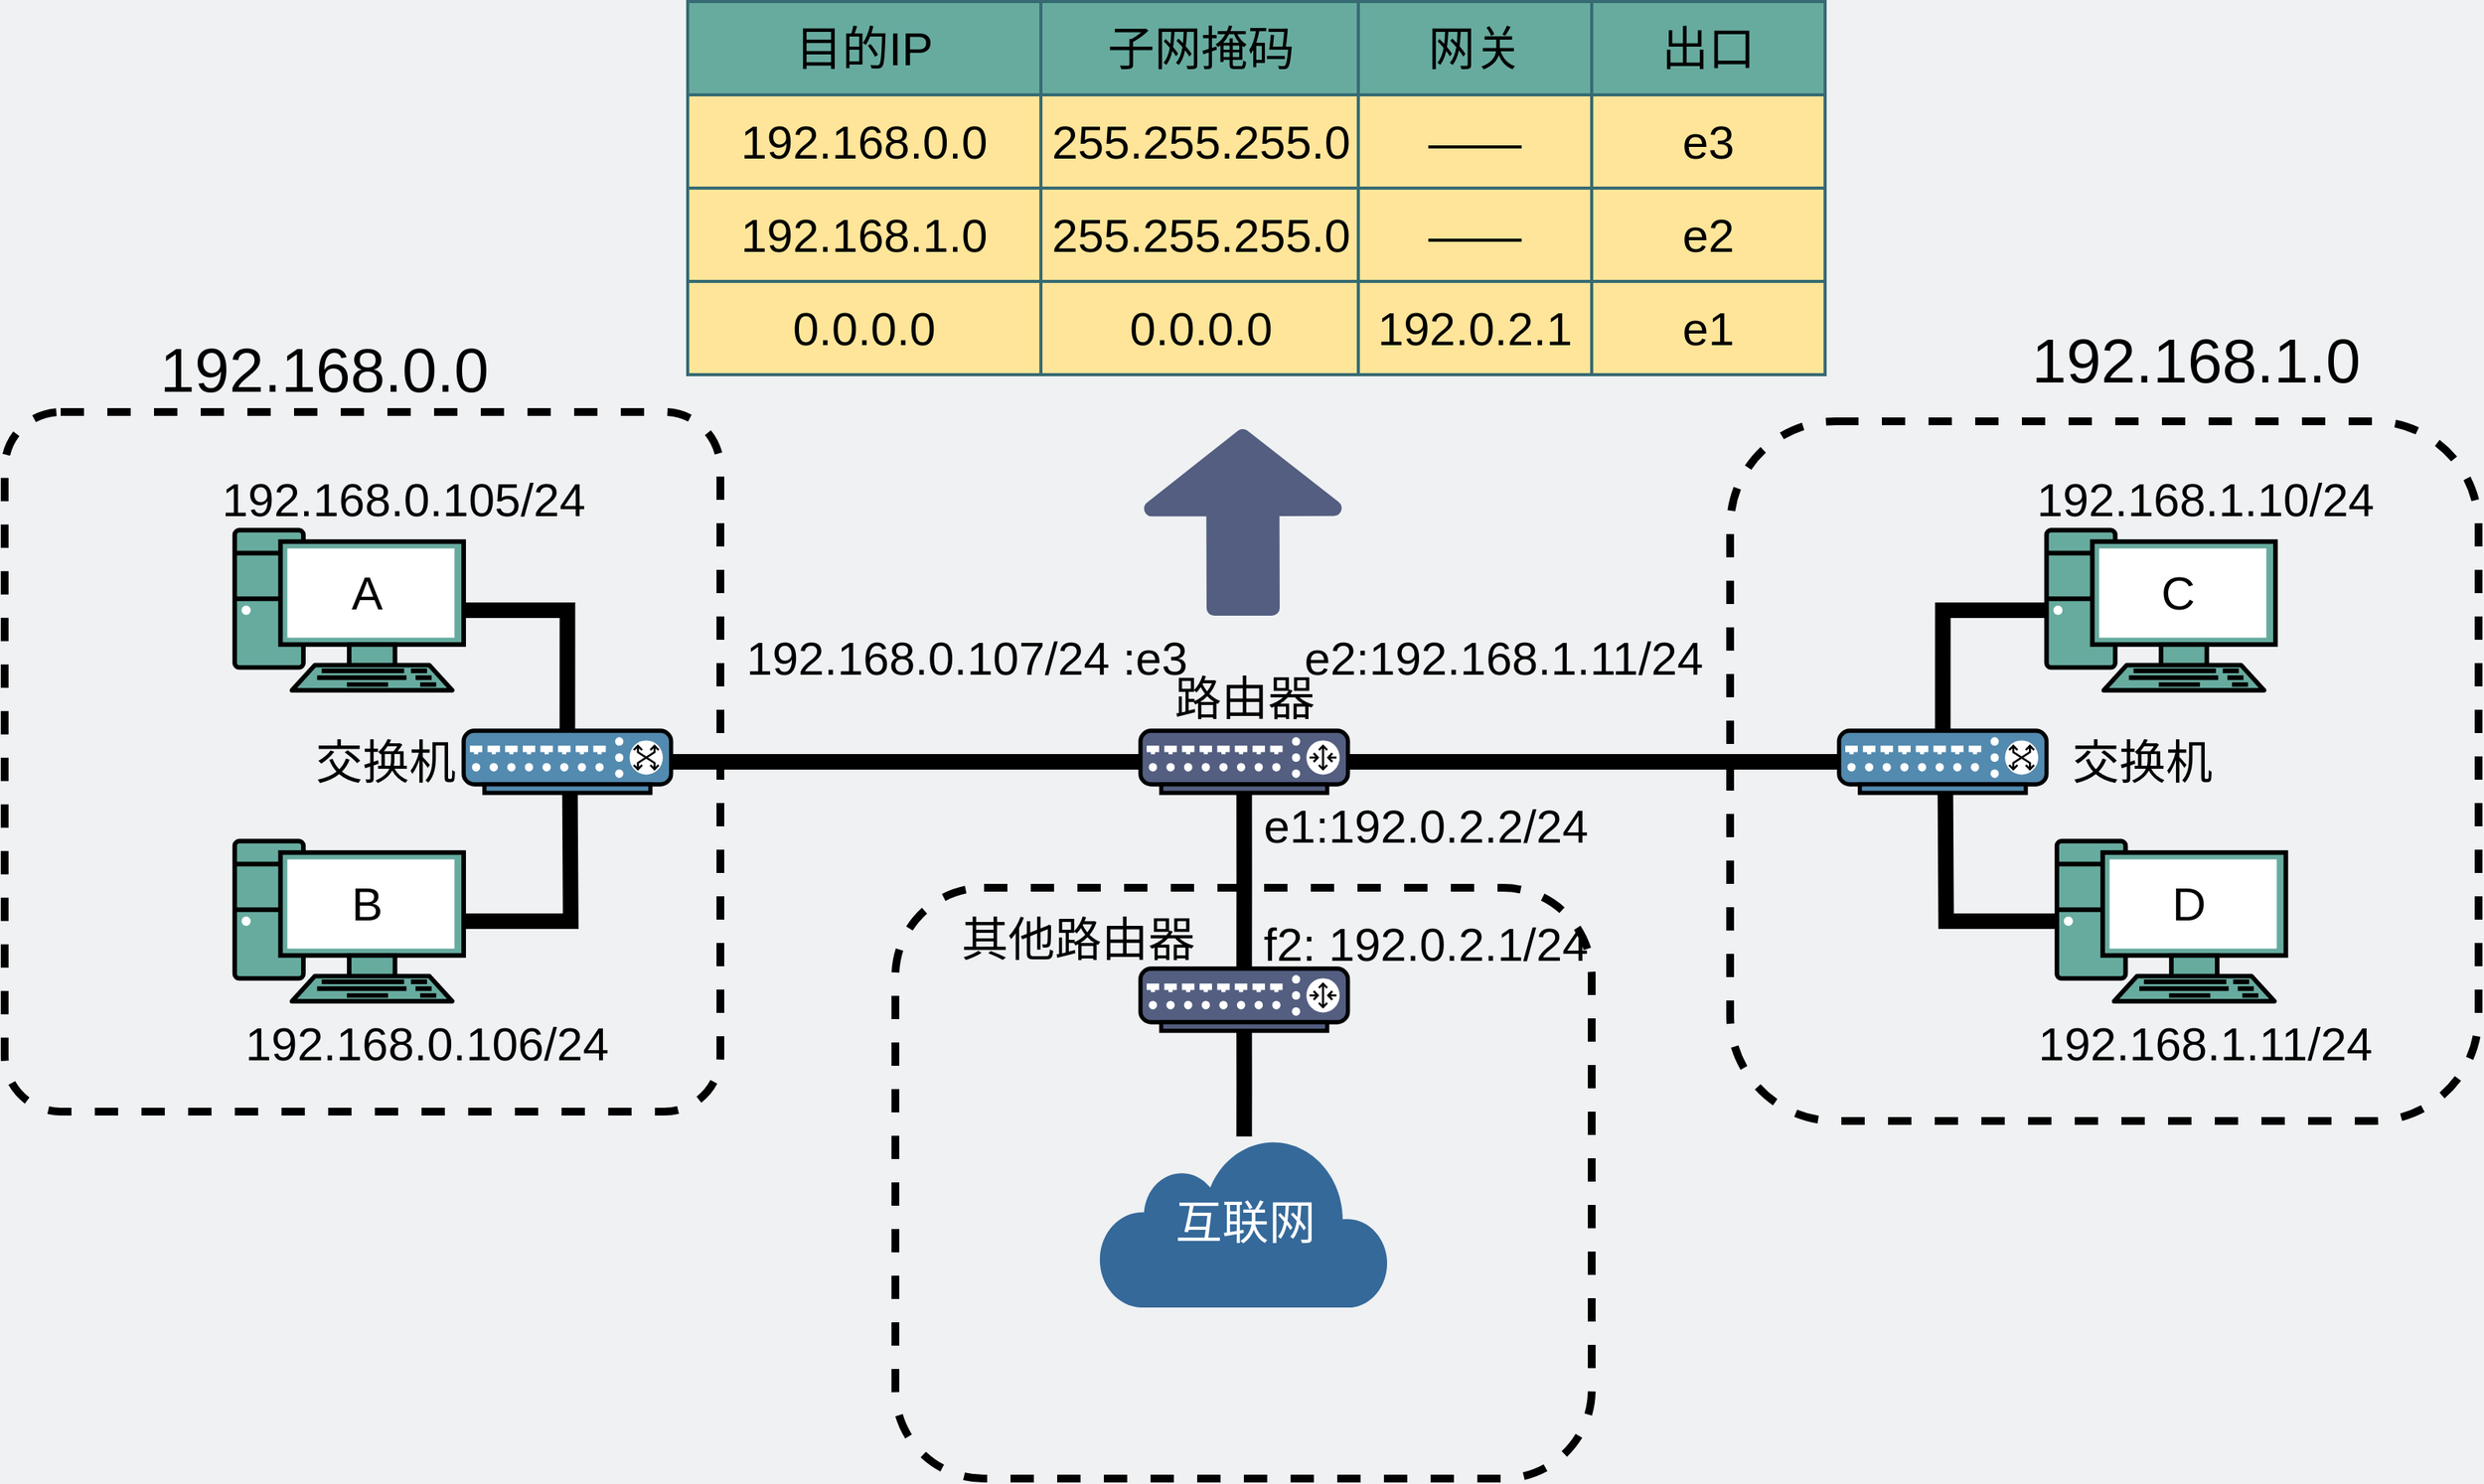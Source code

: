 <mxfile version="20.2.2" type="github"><diagram id="3228e29e-7158-1315-38df-8450db1d8a1d" name="Page-1"><mxGraphModel dx="533" dy="1118" grid="0" gridSize="10" guides="1" tooltips="1" connect="1" arrows="1" fold="1" page="1" pageScale="1" pageWidth="850" pageHeight="210" background="#EFF1F3" math="0" shadow="0"><root><mxCell id="0"/><mxCell id="1" parent="0"/><mxCell id="T-5VQnCJckOgUX1Wp16H-51" value="" style="rounded=1;whiteSpace=wrap;html=1;strokeColor=#000000;fillColor=none;dashed=1;strokeWidth=5;arcSize=8;" parent="1" vertex="1"><mxGeometry x="40" y="-106" width="460" height="450" as="geometry"/></mxCell><mxCell id="T-5VQnCJckOgUX1Wp16H-52" value="" style="rounded=1;whiteSpace=wrap;html=1;fillColor=none;dashed=1;strokeWidth=5;" parent="1" vertex="1"><mxGeometry x="612.46" y="200" width="447.56" height="380" as="geometry"/></mxCell><mxCell id="T-5VQnCJckOgUX1Wp16H-50" value="" style="rounded=1;whiteSpace=wrap;html=1;fillColor=none;dashed=1;strokeWidth=5;" parent="1" vertex="1"><mxGeometry x="1149" y="-100" width="481" height="450" as="geometry"/></mxCell><mxCell id="hxIQwMxnJQ58AHrIh3xL-3" style="edgeStyle=orthogonalEdgeStyle;rounded=0;orthogonalLoop=1;jettySize=auto;html=1;exitX=1;exitY=0.5;exitDx=0;exitDy=0;exitPerimeter=0;strokeWidth=10;endArrow=none;endFill=0;entryX=0.5;entryY=0;entryDx=0;entryDy=0;entryPerimeter=0;fontSize=30;" parent="1" source="WelgVeyDKxLRvEI-DW8B-16" target="T-5VQnCJckOgUX1Wp16H-4" edge="1"><mxGeometry relative="1" as="geometry"><mxPoint x="344.83" y="101.95" as="targetPoint"/></mxGeometry></mxCell><mxCell id="WelgVeyDKxLRvEI-DW8B-16" value="" style="fontColor=#0066CC;verticalAlign=top;verticalLabelPosition=bottom;labelPosition=center;align=center;html=1;outlineConnect=0;gradientColor=none;gradientDirection=north;strokeWidth=2;shape=mxgraph.networks.pc;fillColor=#67AB9F;fontSize=30;" parent="1" vertex="1"><mxGeometry x="187.85" y="-30" width="147.15" height="103" as="geometry"/></mxCell><mxCell id="hxIQwMxnJQ58AHrIh3xL-1" value="&lt;font style=&quot;font-size: 30px;&quot;&gt;A&lt;/font&gt;" style="text;html=1;strokeColor=none;fillColor=none;align=center;verticalAlign=middle;whiteSpace=wrap;rounded=0;fontSize=30;" parent="1" vertex="1"><mxGeometry x="252.85" width="40" height="20" as="geometry"/></mxCell><mxCell id="fYc7Ru6buci-YKz5Eo-_-3" style="edgeStyle=orthogonalEdgeStyle;rounded=0;orthogonalLoop=1;jettySize=auto;html=1;exitX=1;exitY=0.5;exitDx=0;exitDy=0;exitPerimeter=0;endArrow=none;endFill=0;strokeWidth=10;fontSize=30;" parent="1" source="_KJd5dzx4qh3lxpyMWcO-2" edge="1"><mxGeometry relative="1" as="geometry"><mxPoint x="403.33" y="139" as="targetPoint"/></mxGeometry></mxCell><mxCell id="_KJd5dzx4qh3lxpyMWcO-2" value="" style="fontColor=#0066CC;verticalAlign=top;verticalLabelPosition=bottom;labelPosition=center;align=center;html=1;outlineConnect=0;gradientColor=none;gradientDirection=north;strokeWidth=2;shape=mxgraph.networks.pc;fillColor=#67AB9F;fontSize=30;" parent="1" vertex="1"><mxGeometry x="187.85" y="170" width="147.15" height="103" as="geometry"/></mxCell><mxCell id="_KJd5dzx4qh3lxpyMWcO-3" value="&lt;span style=&quot;font-size: 30px;&quot;&gt;B&lt;br style=&quot;font-size: 30px;&quot;&gt;&lt;/span&gt;" style="text;html=1;strokeColor=none;fillColor=none;align=center;verticalAlign=middle;whiteSpace=wrap;rounded=0;fontSize=30;" parent="1" vertex="1"><mxGeometry x="252.85" y="200" width="40" height="20" as="geometry"/></mxCell><mxCell id="fYc7Ru6buci-YKz5Eo-_-4" value="&lt;span style=&quot;font-size: 30px&quot;&gt;交换机&lt;/span&gt;" style="text;html=1;strokeColor=none;fillColor=none;align=center;verticalAlign=middle;whiteSpace=wrap;rounded=0;fontSize=30;" parent="1" vertex="1"><mxGeometry x="235" y="103.5" width="100" height="31" as="geometry"/></mxCell><mxCell id="o6Qymi9LCWFlwB0xCJtG-19" value="目的IP" style="rounded=0;whiteSpace=wrap;html=1;strokeColor=#376B73;strokeWidth=2;fontSize=30;fillColor=#67AB9F;" parent="1" vertex="1"><mxGeometry x="479" y="-370" width="227" height="60" as="geometry"/></mxCell><mxCell id="o6Qymi9LCWFlwB0xCJtG-20" value="子网掩码" style="rounded=0;whiteSpace=wrap;html=1;strokeColor=#376B73;strokeWidth=2;fontSize=30;fillColor=#67AB9F;" parent="1" vertex="1"><mxGeometry x="706" y="-370" width="206.35" height="60" as="geometry"/></mxCell><mxCell id="o6Qymi9LCWFlwB0xCJtG-21" value="网关" style="rounded=0;whiteSpace=wrap;html=1;strokeColor=#376B73;strokeWidth=2;fontSize=30;fillColor=#67AB9F;" parent="1" vertex="1"><mxGeometry x="910.02" y="-370" width="150" height="60" as="geometry"/></mxCell><mxCell id="o6Qymi9LCWFlwB0xCJtG-25" value="192.168.0.0" style="rounded=0;whiteSpace=wrap;html=1;strokeColor=#376B73;strokeWidth=2;fontSize=30;fillColor=#FFE599;" parent="1" vertex="1"><mxGeometry x="479" y="-310" width="227" height="60" as="geometry"/></mxCell><mxCell id="o6Qymi9LCWFlwB0xCJtG-26" value="255.255.255.0" style="rounded=0;whiteSpace=wrap;html=1;strokeColor=#376B73;strokeWidth=2;fontSize=30;fillColor=#FFE599;" parent="1" vertex="1"><mxGeometry x="706" y="-310" width="206.35" height="60" as="geometry"/></mxCell><mxCell id="o6Qymi9LCWFlwB0xCJtG-27" value="——" style="rounded=0;whiteSpace=wrap;html=1;strokeColor=#376B73;strokeWidth=2;fontSize=30;fillColor=#FFE599;" parent="1" vertex="1"><mxGeometry x="910.02" y="-310" width="150" height="60" as="geometry"/></mxCell><mxCell id="o6Qymi9LCWFlwB0xCJtG-28" value="192.168.1.0" style="rounded=0;whiteSpace=wrap;html=1;strokeColor=#376B73;strokeWidth=2;fontSize=30;fillColor=#FFE599;" parent="1" vertex="1"><mxGeometry x="479" y="-250" width="227" height="60" as="geometry"/></mxCell><mxCell id="o6Qymi9LCWFlwB0xCJtG-29" value="255.255.255.0" style="rounded=0;whiteSpace=wrap;html=1;strokeColor=#376B73;strokeWidth=2;fontSize=30;fillColor=#FFE599;" parent="1" vertex="1"><mxGeometry x="706" y="-250" width="206.35" height="60" as="geometry"/></mxCell><mxCell id="o6Qymi9LCWFlwB0xCJtG-30" value="——" style="rounded=0;whiteSpace=wrap;html=1;strokeColor=#376B73;strokeWidth=2;fontSize=30;fillColor=#FFE599;" parent="1" vertex="1"><mxGeometry x="910.02" y="-250" width="150" height="60" as="geometry"/></mxCell><mxCell id="o6Qymi9LCWFlwB0xCJtG-31" value="0.0.0.0" style="rounded=0;whiteSpace=wrap;html=1;strokeColor=#376B73;strokeWidth=2;fontSize=30;fillColor=#FFE599;" parent="1" vertex="1"><mxGeometry x="479" y="-190" width="227" height="60" as="geometry"/></mxCell><mxCell id="o6Qymi9LCWFlwB0xCJtG-32" value="0.0.0.0" style="rounded=0;whiteSpace=wrap;html=1;strokeColor=#376B73;strokeWidth=2;fontSize=30;fillColor=#FFE599;" parent="1" vertex="1"><mxGeometry x="706" y="-190" width="206.35" height="60" as="geometry"/></mxCell><mxCell id="o6Qymi9LCWFlwB0xCJtG-33" value="192.0.2.1" style="rounded=0;whiteSpace=wrap;html=1;strokeColor=#376B73;strokeWidth=2;fontSize=30;fillColor=#FFE599;" parent="1" vertex="1"><mxGeometry x="910.02" y="-190" width="150" height="60" as="geometry"/></mxCell><mxCell id="T-5VQnCJckOgUX1Wp16H-17" style="edgeStyle=orthogonalEdgeStyle;rounded=0;orthogonalLoop=1;jettySize=auto;html=1;exitX=1;exitY=0.5;exitDx=0;exitDy=0;exitPerimeter=0;endArrow=none;endFill=0;strokeWidth=10;" parent="1" source="T-5VQnCJckOgUX1Wp16H-3" target="T-5VQnCJckOgUX1Wp16H-16" edge="1"><mxGeometry relative="1" as="geometry"><mxPoint x="1050.0" y="119" as="sourcePoint"/></mxGeometry></mxCell><mxCell id="T-5VQnCJckOgUX1Wp16H-40" style="edgeStyle=orthogonalEdgeStyle;rounded=0;orthogonalLoop=1;jettySize=auto;html=1;exitX=0.5;exitY=1;exitDx=0;exitDy=0;exitPerimeter=0;endArrow=none;endFill=0;strokeWidth=10;fillColor=#5A6EAB;fontSize=30;" parent="1" source="T-5VQnCJckOgUX1Wp16H-3" target="T-5VQnCJckOgUX1Wp16H-37" edge="1"><mxGeometry relative="1" as="geometry"/></mxCell><mxCell id="T-5VQnCJckOgUX1Wp16H-3" value="" style="fontColor=#0066CC;verticalAlign=top;verticalLabelPosition=bottom;labelPosition=center;align=center;html=1;outlineConnect=0;gradientColor=none;gradientDirection=north;strokeWidth=2;shape=mxgraph.networks.router;fillColor=#535E80;fontSize=30;" parent="1" vertex="1"><mxGeometry x="770" y="99" width="133.33" height="40" as="geometry"/></mxCell><mxCell id="T-5VQnCJckOgUX1Wp16H-6" style="edgeStyle=orthogonalEdgeStyle;rounded=0;orthogonalLoop=1;jettySize=auto;html=1;exitX=1;exitY=0.5;exitDx=0;exitDy=0;exitPerimeter=0;endArrow=none;endFill=0;strokeWidth=10;" parent="1" source="T-5VQnCJckOgUX1Wp16H-4" target="T-5VQnCJckOgUX1Wp16H-3" edge="1"><mxGeometry relative="1" as="geometry"/></mxCell><mxCell id="T-5VQnCJckOgUX1Wp16H-4" value="" style="fontColor=#0066CC;verticalAlign=top;verticalLabelPosition=bottom;labelPosition=center;align=center;html=1;outlineConnect=0;gradientColor=none;gradientDirection=north;strokeWidth=2;shape=mxgraph.networks.switch;fillColor=#538AAF;" parent="1" vertex="1"><mxGeometry x="335.0" y="99" width="133.33" height="40" as="geometry"/></mxCell><mxCell id="T-5VQnCJckOgUX1Wp16H-5" value="&lt;span style=&quot;font-size: 30px&quot;&gt;路由器&lt;/span&gt;" style="text;html=1;strokeColor=none;fillColor=none;align=center;verticalAlign=middle;whiteSpace=wrap;rounded=0;fontSize=30;" parent="1" vertex="1"><mxGeometry x="786.66" y="62" width="100" height="31" as="geometry"/></mxCell><mxCell id="T-5VQnCJckOgUX1Wp16H-7" style="edgeStyle=orthogonalEdgeStyle;rounded=0;orthogonalLoop=1;jettySize=auto;html=1;exitX=0;exitY=0.5;exitDx=0;exitDy=0;exitPerimeter=0;strokeWidth=10;endArrow=none;endFill=0;entryX=0.5;entryY=0;entryDx=0;entryDy=0;entryPerimeter=0;fontSize=30;" parent="1" source="T-5VQnCJckOgUX1Wp16H-8" target="T-5VQnCJckOgUX1Wp16H-16" edge="1"><mxGeometry relative="1" as="geometry"><mxPoint x="1228.83" y="101.95" as="targetPoint"/></mxGeometry></mxCell><mxCell id="T-5VQnCJckOgUX1Wp16H-8" value="" style="fontColor=#0066CC;verticalAlign=top;verticalLabelPosition=bottom;labelPosition=center;align=center;html=1;outlineConnect=0;gradientColor=none;gradientDirection=north;strokeWidth=2;shape=mxgraph.networks.pc;fillColor=#67AB9F;fontSize=30;" parent="1" vertex="1"><mxGeometry x="1352.33" y="-30" width="147.15" height="103" as="geometry"/></mxCell><mxCell id="T-5VQnCJckOgUX1Wp16H-9" value="&lt;font style=&quot;font-size: 30px;&quot;&gt;C&lt;/font&gt;" style="text;html=1;strokeColor=none;fillColor=none;align=center;verticalAlign=middle;whiteSpace=wrap;rounded=0;fontSize=30;" parent="1" vertex="1"><mxGeometry x="1417.33" width="40" height="20" as="geometry"/></mxCell><mxCell id="T-5VQnCJckOgUX1Wp16H-10" style="edgeStyle=orthogonalEdgeStyle;rounded=0;orthogonalLoop=1;jettySize=auto;html=1;exitX=0;exitY=0.5;exitDx=0;exitDy=0;exitPerimeter=0;endArrow=none;endFill=0;strokeWidth=10;fontSize=30;" parent="1" source="T-5VQnCJckOgUX1Wp16H-11" edge="1"><mxGeometry relative="1" as="geometry"><mxPoint x="1287.33" y="139" as="targetPoint"/></mxGeometry></mxCell><mxCell id="T-5VQnCJckOgUX1Wp16H-11" value="" style="fontColor=#0066CC;verticalAlign=top;verticalLabelPosition=bottom;labelPosition=center;align=center;html=1;outlineConnect=0;gradientColor=none;gradientDirection=north;strokeWidth=2;shape=mxgraph.networks.pc;fillColor=#67AB9F;fontSize=30;" parent="1" vertex="1"><mxGeometry x="1359" y="170" width="147.15" height="103" as="geometry"/></mxCell><mxCell id="T-5VQnCJckOgUX1Wp16H-12" value="&lt;span style=&quot;font-size: 30px;&quot;&gt;D&lt;br style=&quot;font-size: 30px;&quot;&gt;&lt;/span&gt;" style="text;html=1;strokeColor=none;fillColor=none;align=center;verticalAlign=middle;whiteSpace=wrap;rounded=0;fontSize=30;" parent="1" vertex="1"><mxGeometry x="1424" y="200" width="40" height="20" as="geometry"/></mxCell><mxCell id="T-5VQnCJckOgUX1Wp16H-13" value="&lt;span style=&quot;font-size: 30px&quot;&gt;交换机&lt;/span&gt;" style="text;html=1;strokeColor=none;fillColor=none;align=center;verticalAlign=middle;whiteSpace=wrap;rounded=0;fontSize=30;" parent="1" vertex="1"><mxGeometry x="1364" y="103.5" width="100" height="31" as="geometry"/></mxCell><mxCell id="T-5VQnCJckOgUX1Wp16H-16" value="" style="fontColor=#0066CC;verticalAlign=top;verticalLabelPosition=bottom;labelPosition=center;align=center;html=1;outlineConnect=0;gradientColor=none;gradientDirection=north;strokeWidth=2;shape=mxgraph.networks.switch;fillColor=#538AAF;" parent="1" vertex="1"><mxGeometry x="1219" y="99" width="133.33" height="40" as="geometry"/></mxCell><mxCell id="T-5VQnCJckOgUX1Wp16H-26" value="&lt;font style=&quot;font-size: 30px;&quot;&gt;e2:&lt;/font&gt;&lt;span style=&quot;font-size: 30px;&quot;&gt;192.168.1.11/24&lt;/span&gt;" style="text;html=1;strokeColor=none;fillColor=none;align=center;verticalAlign=middle;whiteSpace=wrap;rounded=0;fontSize=30;" parent="1" vertex="1"><mxGeometry x="910.02" y="42" width="186.67" height="20" as="geometry"/></mxCell><mxCell id="T-5VQnCJckOgUX1Wp16H-27" value="&lt;font style=&quot;font-size: 30px;&quot;&gt;192.168.0.105/24&lt;/font&gt;" style="text;html=1;strokeColor=none;fillColor=none;align=center;verticalAlign=middle;whiteSpace=wrap;rounded=0;fontSize=30;" parent="1" vertex="1"><mxGeometry x="211.85" y="-60" width="169" height="20" as="geometry"/></mxCell><mxCell id="T-5VQnCJckOgUX1Wp16H-28" value="&lt;font style=&quot;font-size: 30px;&quot;&gt;192.168.0.106&lt;/font&gt;&lt;span style=&quot;font-size: 30px;&quot;&gt;/24&lt;/span&gt;" style="text;html=1;strokeColor=none;fillColor=none;align=center;verticalAlign=middle;whiteSpace=wrap;rounded=0;fontSize=30;" parent="1" vertex="1"><mxGeometry x="221.85" y="290" width="179" height="20" as="geometry"/></mxCell><mxCell id="T-5VQnCJckOgUX1Wp16H-29" value="&lt;font style=&quot;font-size: 30px;&quot;&gt;192.168.1.10/24&lt;/font&gt;" style="text;html=1;strokeColor=none;fillColor=none;align=center;verticalAlign=middle;whiteSpace=wrap;rounded=0;fontSize=30;" parent="1" vertex="1"><mxGeometry x="1352.33" y="-60" width="205" height="20" as="geometry"/></mxCell><mxCell id="T-5VQnCJckOgUX1Wp16H-33" value="&lt;font style=&quot;font-size: 30px;&quot;&gt;192.168.1.11/24&lt;/font&gt;" style="text;html=1;strokeColor=none;fillColor=none;align=center;verticalAlign=middle;whiteSpace=wrap;rounded=0;fontSize=30;" parent="1" vertex="1"><mxGeometry x="1352.33" y="290" width="205" height="20" as="geometry"/></mxCell><mxCell id="T-5VQnCJckOgUX1Wp16H-35" value="&lt;font style=&quot;font-size: 30px;&quot;&gt;e1:&lt;/font&gt;&lt;span style=&quot;font-size: 30px;&quot;&gt;192.0.2.2/24&lt;/span&gt;" style="text;html=1;strokeColor=none;fillColor=none;align=center;verticalAlign=middle;whiteSpace=wrap;rounded=0;fontSize=30;" parent="1" vertex="1"><mxGeometry x="860" y="150" width="186.67" height="20" as="geometry"/></mxCell><mxCell id="T-5VQnCJckOgUX1Wp16H-36" value="&lt;span style=&quot;font-size: 30px;&quot;&gt;192.168.0.107/24 :&lt;/span&gt;&lt;span style=&quot;font-size: 30px;&quot;&gt;e3&lt;/span&gt;" style="text;html=1;strokeColor=none;fillColor=none;align=center;verticalAlign=middle;whiteSpace=wrap;rounded=0;fontSize=30;" parent="1" vertex="1"><mxGeometry x="506.85" y="42" width="303.15" height="20" as="geometry"/></mxCell><mxCell id="T-5VQnCJckOgUX1Wp16H-43" style="edgeStyle=orthogonalEdgeStyle;rounded=0;orthogonalLoop=1;jettySize=auto;html=1;exitX=0.5;exitY=1;exitDx=0;exitDy=0;exitPerimeter=0;endArrow=none;endFill=0;strokeColor=#000000;strokeWidth=10;fillColor=#5A6EAB;" parent="1" source="T-5VQnCJckOgUX1Wp16H-37" target="T-5VQnCJckOgUX1Wp16H-42" edge="1"><mxGeometry relative="1" as="geometry"/></mxCell><mxCell id="T-5VQnCJckOgUX1Wp16H-37" value="" style="fontColor=#0066CC;verticalAlign=top;verticalLabelPosition=bottom;labelPosition=center;align=center;html=1;outlineConnect=0;gradientColor=none;gradientDirection=north;strokeWidth=2;shape=mxgraph.networks.router;fillColor=#535E80;" parent="1" vertex="1"><mxGeometry x="769.99" y="252" width="133.33" height="40" as="geometry"/></mxCell><mxCell id="T-5VQnCJckOgUX1Wp16H-38" value="&lt;span style=&quot;font-size: 30px&quot;&gt;其他路由器&lt;/span&gt;" style="text;html=1;strokeColor=none;fillColor=none;align=center;verticalAlign=middle;whiteSpace=wrap;rounded=0;fontSize=30;" parent="1" vertex="1"><mxGeometry x="650" y="220" width="160" height="26" as="geometry"/></mxCell><mxCell id="T-5VQnCJckOgUX1Wp16H-41" value="&lt;font style=&quot;font-size: 30px;&quot;&gt;f2:&amp;nbsp;&lt;/font&gt;&lt;span style=&quot;font-size: 30px;&quot;&gt;192.0.2.1/24&lt;/span&gt;" style="text;html=1;strokeColor=none;fillColor=none;align=center;verticalAlign=middle;whiteSpace=wrap;rounded=0;fontSize=30;" parent="1" vertex="1"><mxGeometry x="860" y="226" width="186.67" height="20" as="geometry"/></mxCell><mxCell id="T-5VQnCJckOgUX1Wp16H-42" value="&lt;font style=&quot;font-size: 30px&quot;&gt;互联网&lt;/font&gt;" style="html=1;outlineConnect=0;gradientColor=none;gradientDirection=north;strokeWidth=2;shape=mxgraph.networks.cloud;fontColor=#ffffff;strokeColor=none;fillColor=#35699A;" parent="1" vertex="1"><mxGeometry x="743.34" y="360" width="186.66" height="110" as="geometry"/></mxCell><mxCell id="T-5VQnCJckOgUX1Wp16H-44" value="出口" style="rounded=0;whiteSpace=wrap;html=1;strokeColor=#376B73;strokeWidth=2;fontSize=30;fillColor=#67AB9F;" parent="1" vertex="1"><mxGeometry x="1060.02" y="-370" width="150" height="60" as="geometry"/></mxCell><mxCell id="T-5VQnCJckOgUX1Wp16H-46" value="e3" style="rounded=0;whiteSpace=wrap;html=1;strokeColor=#376B73;strokeWidth=2;fontSize=30;fillColor=#FFE599;" parent="1" vertex="1"><mxGeometry x="1060.02" y="-310" width="150" height="60" as="geometry"/></mxCell><mxCell id="T-5VQnCJckOgUX1Wp16H-47" value="e2" style="rounded=0;whiteSpace=wrap;html=1;strokeColor=#376B73;strokeWidth=2;fontSize=30;fillColor=#FFE599;" parent="1" vertex="1"><mxGeometry x="1060.02" y="-250" width="150" height="60" as="geometry"/></mxCell><mxCell id="T-5VQnCJckOgUX1Wp16H-48" value="e1" style="rounded=0;whiteSpace=wrap;html=1;strokeColor=#376B73;strokeWidth=2;fontSize=30;fillColor=#FFE599;" parent="1" vertex="1"><mxGeometry x="1060.02" y="-190" width="150" height="60" as="geometry"/></mxCell><mxCell id="T-5VQnCJckOgUX1Wp16H-49" value="" style="shape=flexArrow;endArrow=classic;html=1;strokeWidth=10;fillColor=#535E80;strokeColor=#535E80;endWidth=70;endSize=12;width=28;" parent="1" edge="1"><mxGeometry width="50" height="50" relative="1" as="geometry"><mxPoint x="836" y="25" as="sourcePoint"/><mxPoint x="835.67" y="-95" as="targetPoint"/></mxGeometry></mxCell><mxCell id="T-5VQnCJckOgUX1Wp16H-55" value="&lt;font style=&quot;font-size: 40px&quot;&gt;192.168.0.0&lt;/font&gt;" style="text;html=1;strokeColor=none;fillColor=none;align=center;verticalAlign=middle;whiteSpace=wrap;rounded=0;fontSize=30;" parent="1" vertex="1"><mxGeometry x="161" y="-144" width="169" height="20" as="geometry"/></mxCell><mxCell id="T-5VQnCJckOgUX1Wp16H-58" value="&lt;font style=&quot;font-size: 40px&quot;&gt;192.168.1.0&lt;/font&gt;" style="text;html=1;strokeColor=none;fillColor=none;align=center;verticalAlign=middle;whiteSpace=wrap;rounded=0;fontSize=30;" parent="1" vertex="1"><mxGeometry x="1364" y="-150" width="169" height="20" as="geometry"/></mxCell></root></mxGraphModel></diagram></mxfile>
